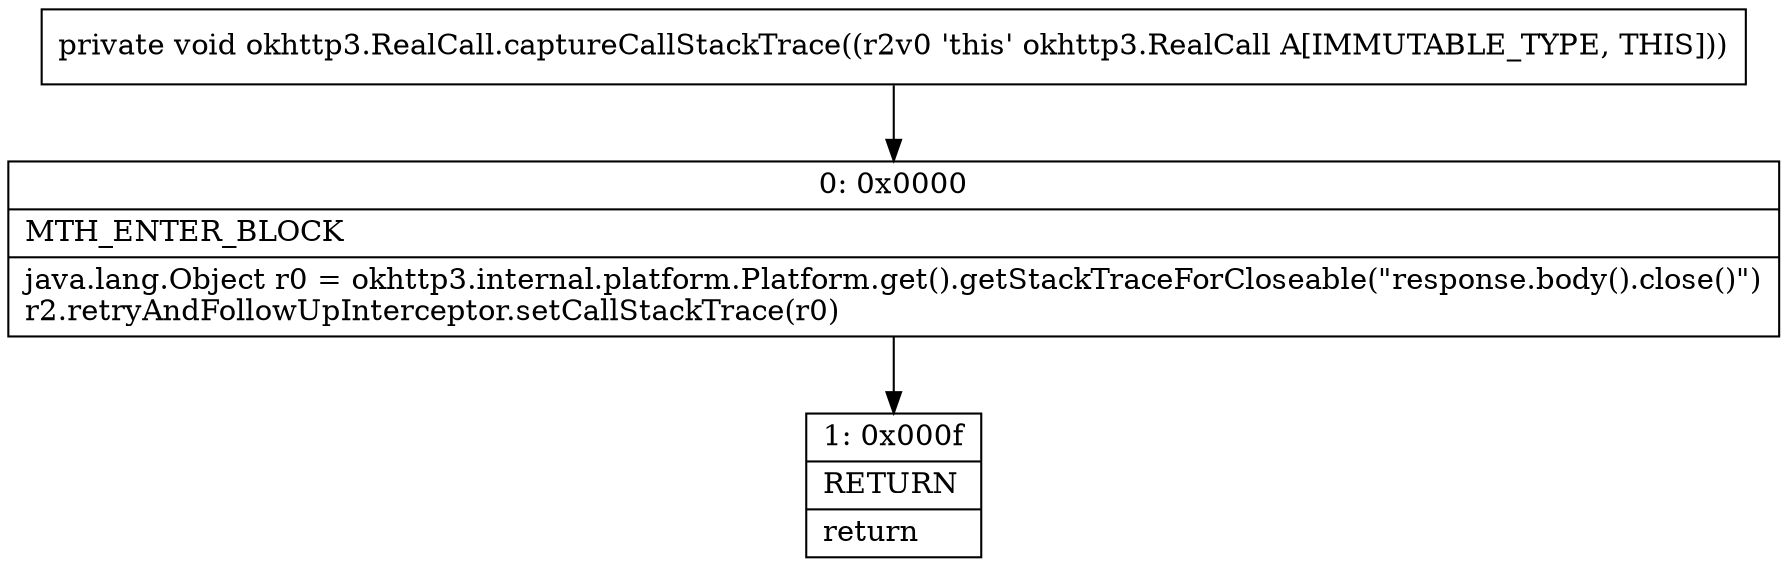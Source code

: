digraph "CFG forokhttp3.RealCall.captureCallStackTrace()V" {
Node_0 [shape=record,label="{0\:\ 0x0000|MTH_ENTER_BLOCK\l|java.lang.Object r0 = okhttp3.internal.platform.Platform.get().getStackTraceForCloseable(\"response.body().close()\")\lr2.retryAndFollowUpInterceptor.setCallStackTrace(r0)\l}"];
Node_1 [shape=record,label="{1\:\ 0x000f|RETURN\l|return\l}"];
MethodNode[shape=record,label="{private void okhttp3.RealCall.captureCallStackTrace((r2v0 'this' okhttp3.RealCall A[IMMUTABLE_TYPE, THIS])) }"];
MethodNode -> Node_0;
Node_0 -> Node_1;
}

